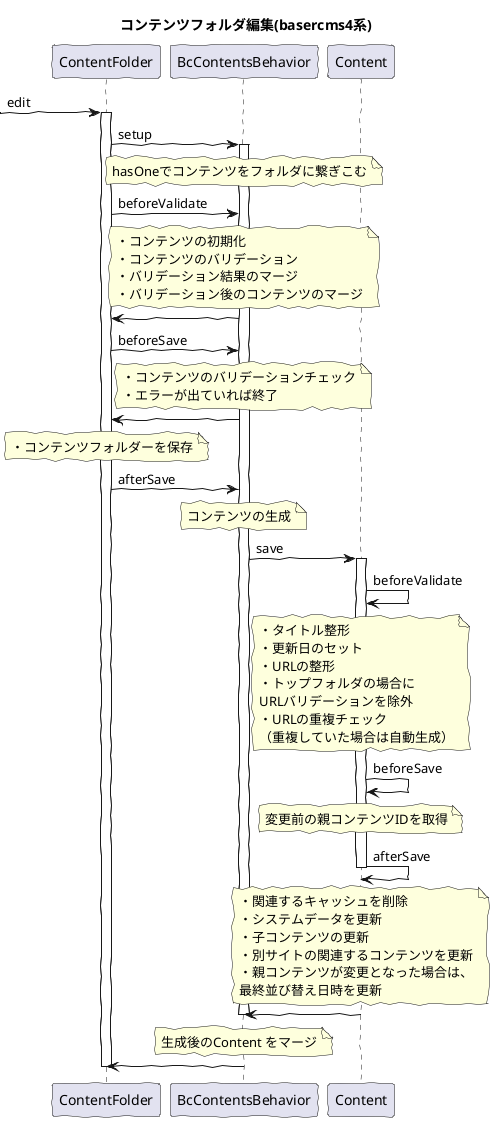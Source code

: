 @startuml
skinparam handwritten true
skinparam backgroundColor white

title コンテンツフォルダ編集(basercms4系)

participant "ContentFolder" as Folder
participant "BcContentsBehavior" as Behavior
participant "Content" as Content

[-> Folder : edit

activate Folder

Folder -> Behavior : setup

activate Behavior

note over Behavior
hasOneでコンテンツをフォルダに繋ぎこむ
endnote

Folder -> Behavior : beforeValidate																											
note over Behavior
・コンテンツの初期化
・コンテンツのバリデーション
・バリデーション結果のマージ
・バリデーション後のコンテンツのマージ
endnote

Folder <- Behavior

Folder -> Behavior : beforeSave

note over Behavior
・コンテンツのバリデーションチェック
・エラーが出ていれば終了
endnote

Folder <- Behavior

note over Folder
・コンテンツフォルダーを保存
endnote

Folder -> Behavior : afterSave
note over Behavior
コンテンツの生成
endnote

Behavior -> Content : save

activate Content

Content -> Content: beforeValidate
note over Content
・タイトル整形
・更新日のセット
・URLの整形
・トップフォルダの場合に
URLバリデーションを除外
・URLの重複チェック
（重複していた場合は自動生成）
endnote

Content -> Content: beforeSave
note over Content
変更前の親コンテンツIDを取得
endnote

Content -> Content: afterSave
note over Content
・関連するキャッシュを削除
・システムデータを更新
・子コンテンツの更新
・別サイトの関連するコンテンツを更新
・親コンテンツが変更となった場合は、
最終並び替え日時を更新
endnote

deactivate Content


Content -> Behavior
note over Behavior
生成後のContent をマージ
endnote

deactivate Behavior

Behavior -> Folder
deactivate Folder

@enduml
